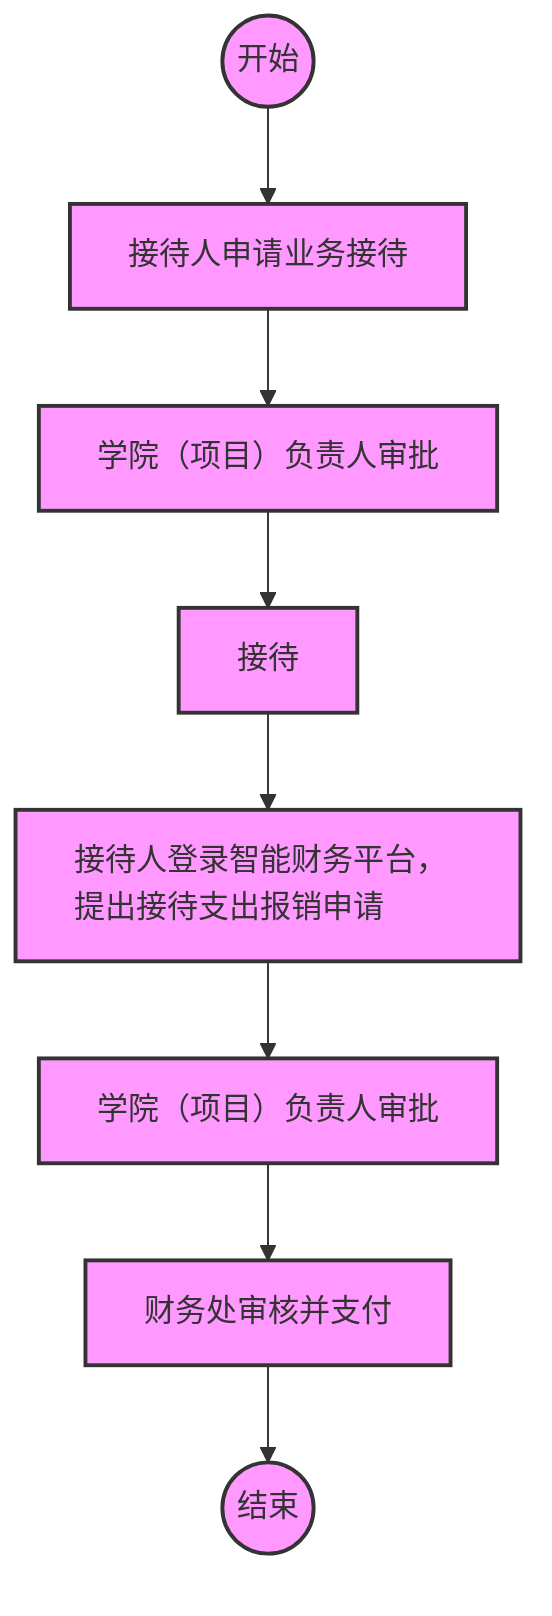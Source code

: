 flowchart TD
    Start((开始))
    End((结束))
    A[接待人申请业务接待]
    B[学院（项目）负责人审批]
    C[接待]
    D[接待人登录智能财务平台，提出接待支出报销申请]
    E[学院（项目）负责人审批]
    F[财务处审核并支付]

    Start --> A
    A --> B
    B --> C
    C --> D
    D --> E
    E --> F
    F --> End

    A:::detail
    D:::detail

    classDef detail text-align:left;
    classDef default fill:#f9f,stroke:#333,stroke-width:2px;
    classDef startend fill:#ff9,stroke:#333,stroke-width:2px;